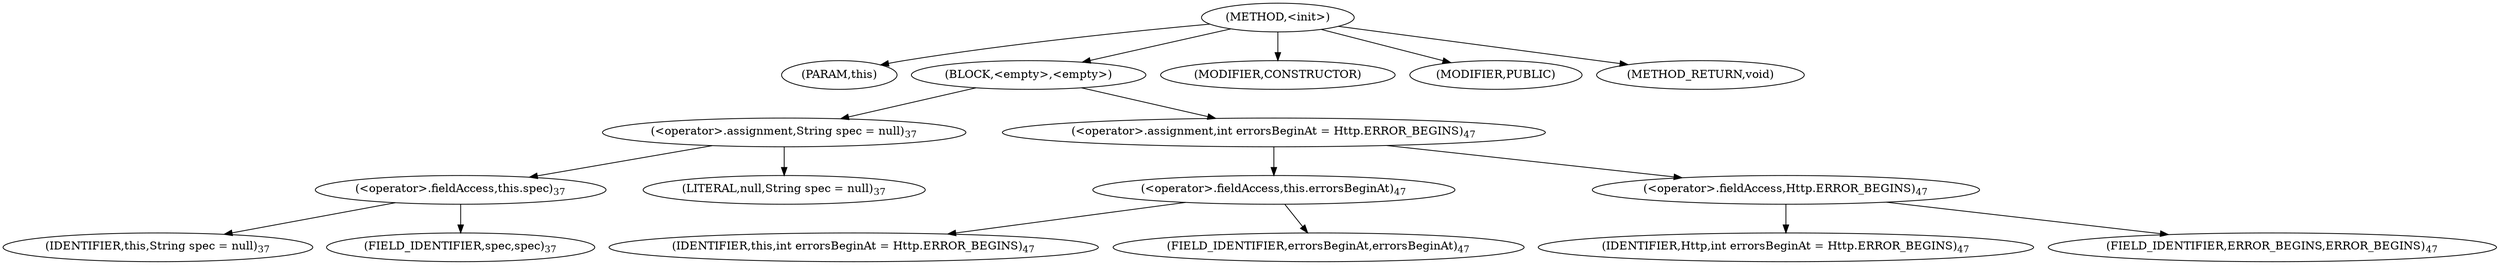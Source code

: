 digraph "&lt;init&gt;" {  
"157" [label = <(METHOD,&lt;init&gt;)> ]
"158" [label = <(PARAM,this)> ]
"159" [label = <(BLOCK,&lt;empty&gt;,&lt;empty&gt;)> ]
"160" [label = <(&lt;operator&gt;.assignment,String spec = null)<SUB>37</SUB>> ]
"161" [label = <(&lt;operator&gt;.fieldAccess,this.spec)<SUB>37</SUB>> ]
"162" [label = <(IDENTIFIER,this,String spec = null)<SUB>37</SUB>> ]
"163" [label = <(FIELD_IDENTIFIER,spec,spec)<SUB>37</SUB>> ]
"164" [label = <(LITERAL,null,String spec = null)<SUB>37</SUB>> ]
"165" [label = <(&lt;operator&gt;.assignment,int errorsBeginAt = Http.ERROR_BEGINS)<SUB>47</SUB>> ]
"166" [label = <(&lt;operator&gt;.fieldAccess,this.errorsBeginAt)<SUB>47</SUB>> ]
"167" [label = <(IDENTIFIER,this,int errorsBeginAt = Http.ERROR_BEGINS)<SUB>47</SUB>> ]
"168" [label = <(FIELD_IDENTIFIER,errorsBeginAt,errorsBeginAt)<SUB>47</SUB>> ]
"169" [label = <(&lt;operator&gt;.fieldAccess,Http.ERROR_BEGINS)<SUB>47</SUB>> ]
"170" [label = <(IDENTIFIER,Http,int errorsBeginAt = Http.ERROR_BEGINS)<SUB>47</SUB>> ]
"171" [label = <(FIELD_IDENTIFIER,ERROR_BEGINS,ERROR_BEGINS)<SUB>47</SUB>> ]
"172" [label = <(MODIFIER,CONSTRUCTOR)> ]
"173" [label = <(MODIFIER,PUBLIC)> ]
"174" [label = <(METHOD_RETURN,void)> ]
  "157" -> "158" 
  "157" -> "159" 
  "157" -> "172" 
  "157" -> "173" 
  "157" -> "174" 
  "159" -> "160" 
  "159" -> "165" 
  "160" -> "161" 
  "160" -> "164" 
  "161" -> "162" 
  "161" -> "163" 
  "165" -> "166" 
  "165" -> "169" 
  "166" -> "167" 
  "166" -> "168" 
  "169" -> "170" 
  "169" -> "171" 
}
